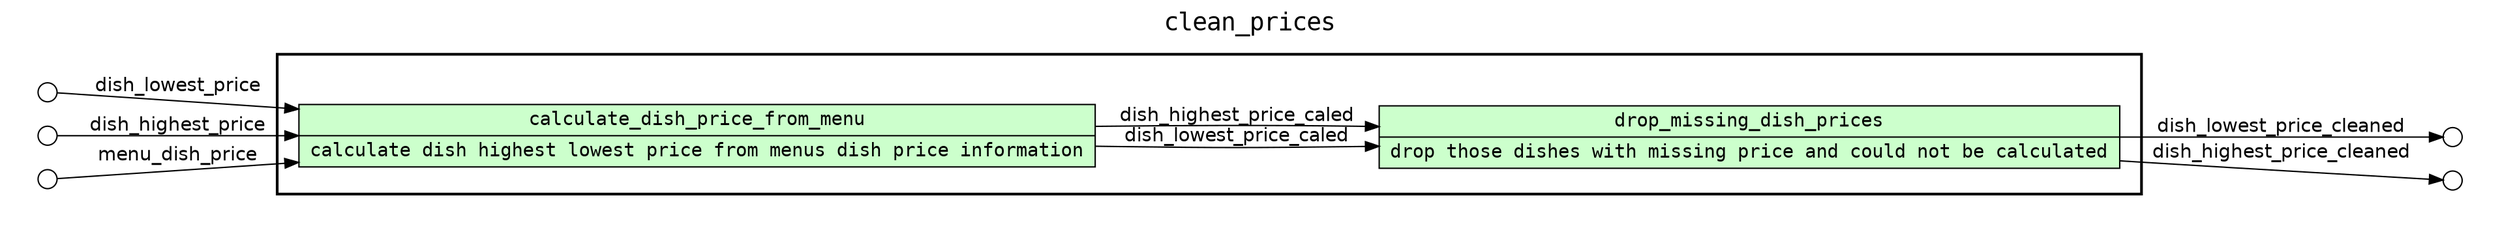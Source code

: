 digraph Workflow {
rankdir=LR
fontname=Courier; fontsize=18; labelloc=t
label=clean_prices
subgraph cluster_workflow_box_outer { label=""; color=black; penwidth=2
subgraph cluster_workflow_box_inner { label=""; color=white
node[shape=box style=filled fillcolor="#CCFFCC" peripheries=1 fontname=Courier]
calculate_dish_price_from_menu [shape=record rankdir=LR label="{{<f0> calculate_dish_price_from_menu |<f1> calculate dish highest lowest price from menus dish price information}}"];
drop_missing_dish_prices [shape=record rankdir=LR label="{{<f0> drop_missing_dish_prices |<f1> drop those dishes with missing price and could not be calculated}}"];
edge[fontname=Helvetica]
calculate_dish_price_from_menu -> drop_missing_dish_prices [label=dish_lowest_price_caled]
calculate_dish_price_from_menu -> drop_missing_dish_prices [label=dish_highest_price_caled]
}}
subgraph cluster_input_ports_group_outer { label=""; color=white
subgraph cluster_input_ports_group_inner { label=""; color=white
node[shape=circle style=filled fillcolor="#FFFFFF" peripheries=1 fontname=Courier width=0.2]
dish_lowest_price_input_port [label=""]
dish_highest_price_input_port [label=""]
menu_dish_price_input_port [label=""]
}}
subgraph cluster_output_ports_group_outer { label=""; color=white
subgraph cluster_output_ports_group_inner { label=""; color=white
node[shape=circle style=filled fillcolor="#FFFFFF" peripheries=1 fontname=Courier width=0.2]
dish_lowest_price_cleaned_output_port [label=""]
dish_highest_price_cleaned_output_port [label=""]
}}
edge[fontname=Helvetica]
dish_lowest_price_input_port -> calculate_dish_price_from_menu [label=dish_lowest_price]
dish_highest_price_input_port -> calculate_dish_price_from_menu [label=dish_highest_price]
menu_dish_price_input_port -> calculate_dish_price_from_menu [label=menu_dish_price]
edge[fontname=Helvetica]
drop_missing_dish_prices -> dish_lowest_price_cleaned_output_port [label=dish_lowest_price_cleaned]
drop_missing_dish_prices -> dish_highest_price_cleaned_output_port [label=dish_highest_price_cleaned]
}
